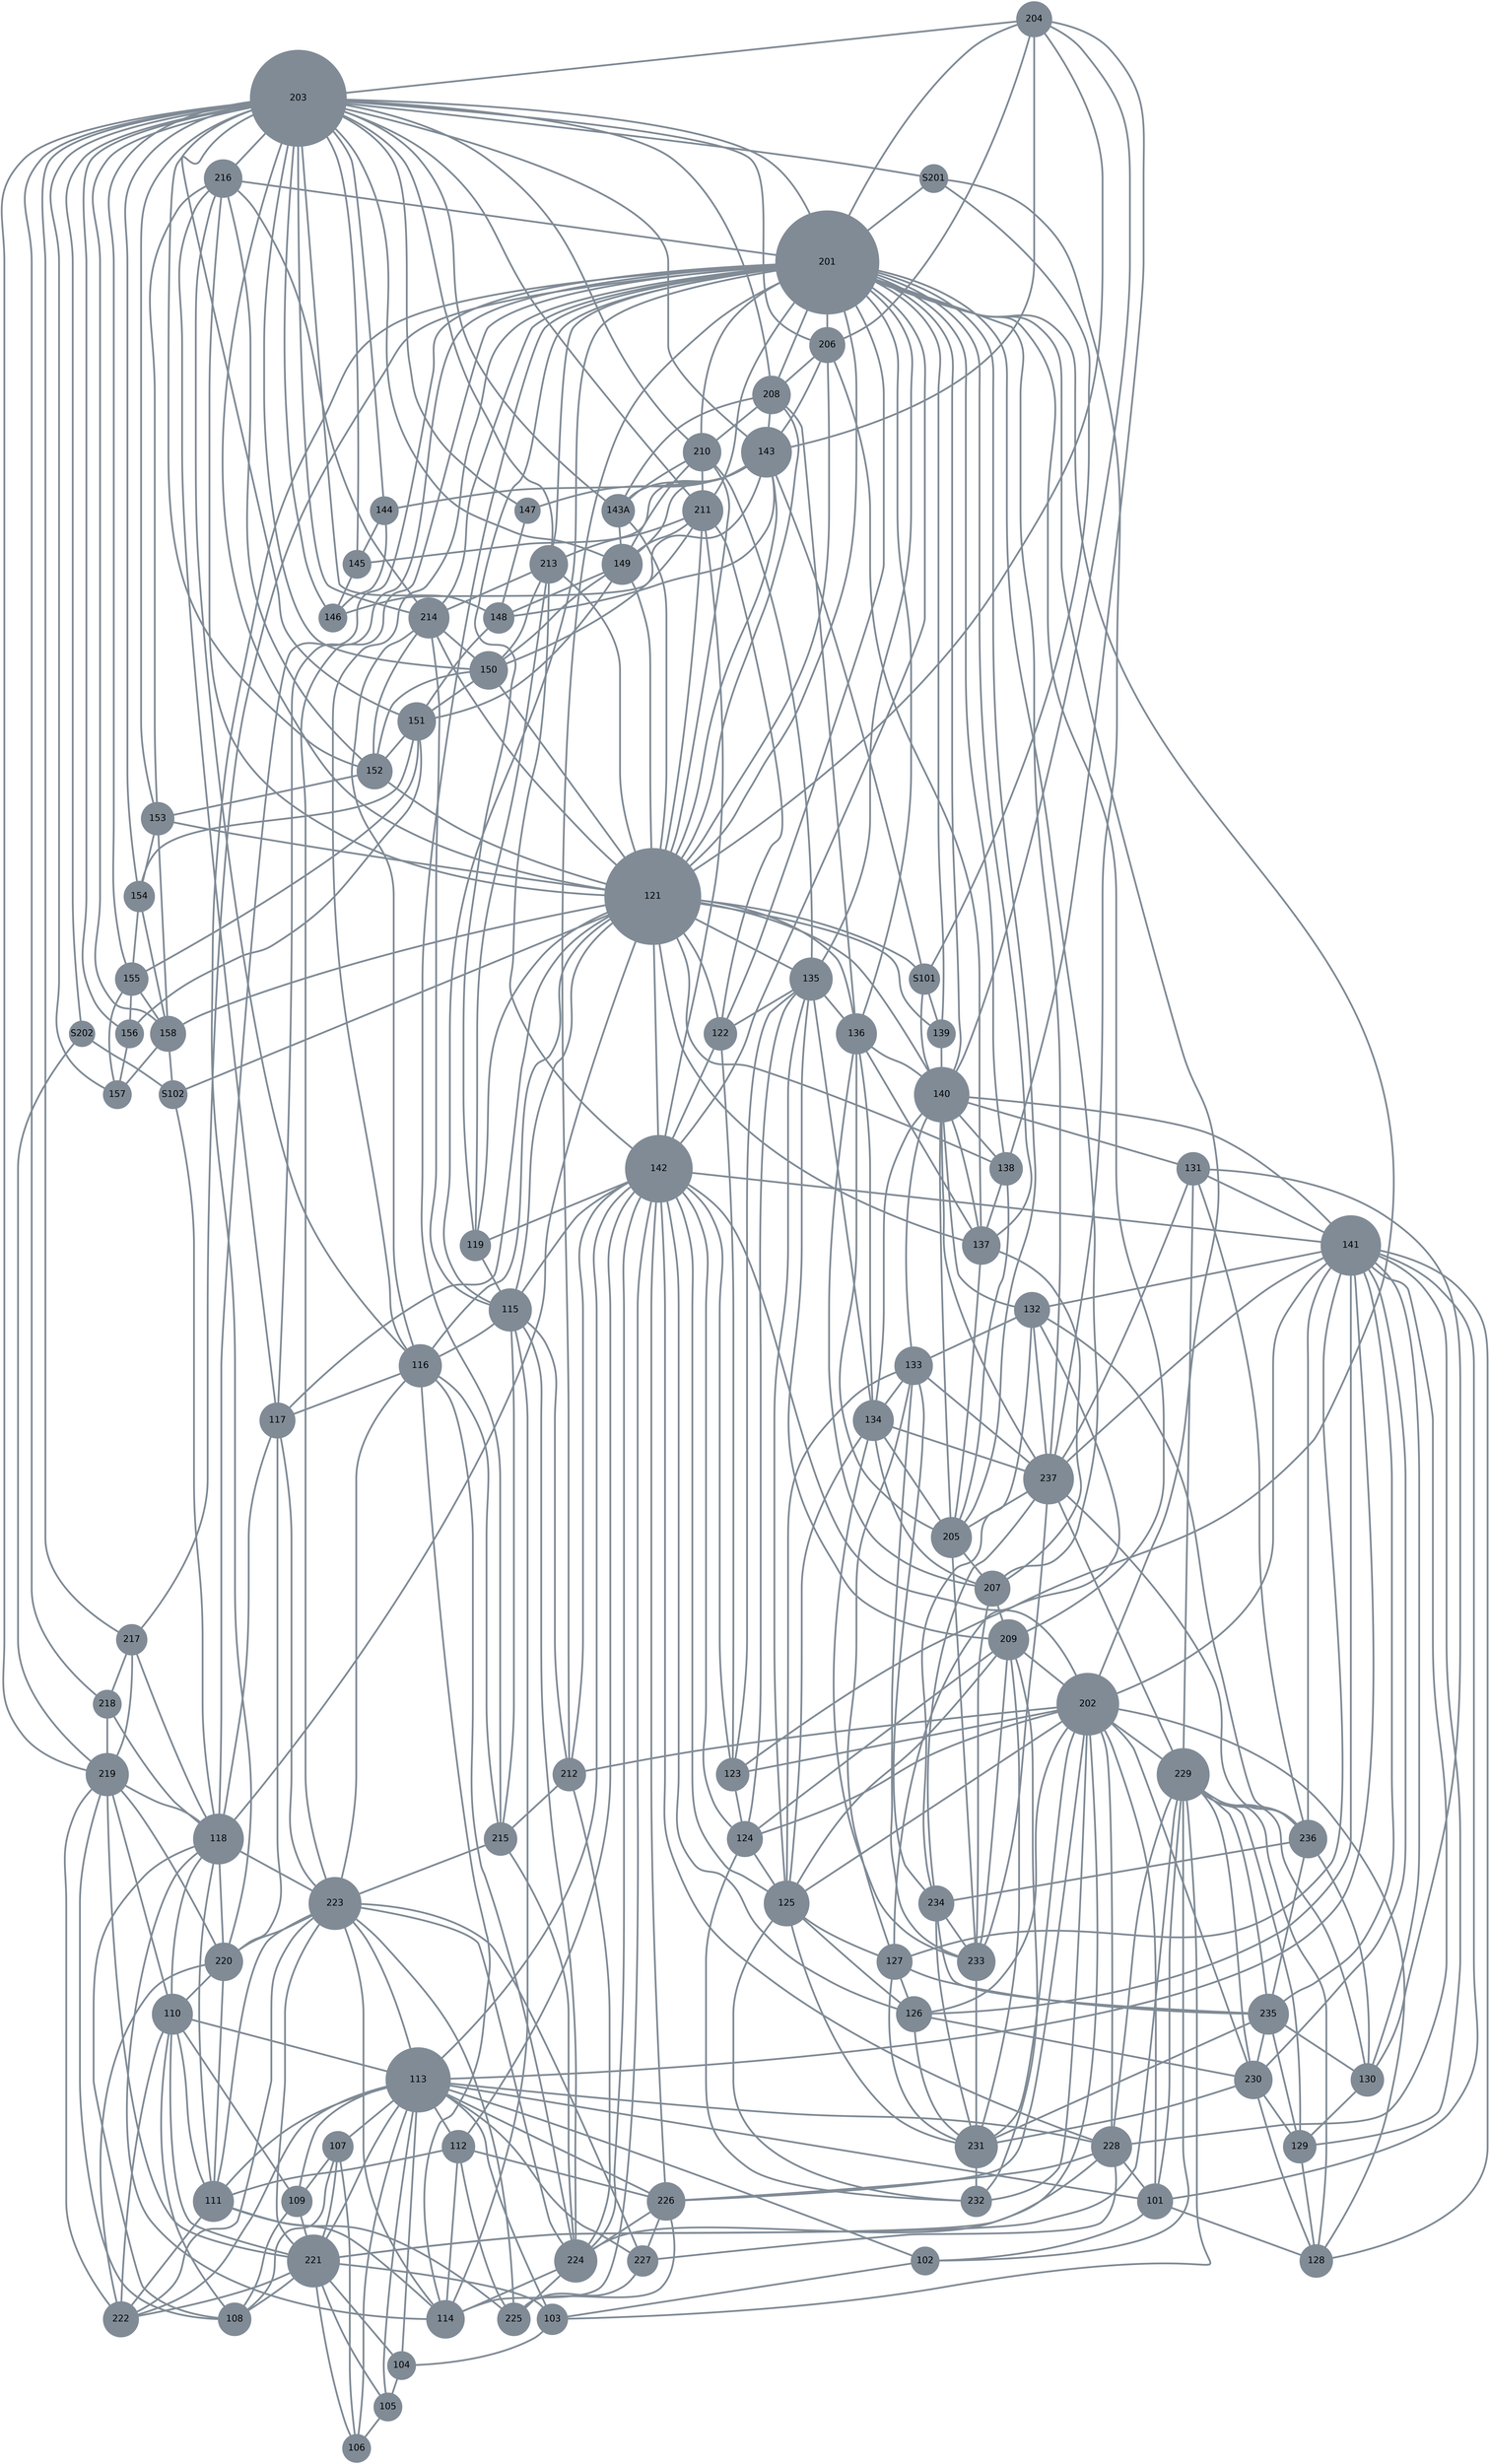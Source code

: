 strict graph  {
node [color="#23a6db66", colorscheme=oranges9, fixedsize=shape, fontname=Helvetica, fontsize=10, margin=0, shape=circle, style=filled, width=0.8];
edge [color="#999999", fontcolor="#999999", fontname=Helvetica, fontsize=10, penwidth=5, weight=3];
204 [color="#808B96", fontsize="25.0", width="1.375"];
203 [color="#808B96", fontsize="25.0", width="3.71875"];
S202 [color="#808B96", fontsize="25.0", width="1.0"];
216 [color="#808B96", fontsize="25.0", width="1.46875"];
S201 [color="#808B96", fontsize="25.0", width="1.09375"];
201 [color="#808B96", fontsize="25.0", width="4.0"];
206 [color="#808B96", fontsize="25.0", width="1.375"];
208 [color="#808B96", fontsize="25.0", width="1.46875"];
210 [color="#808B96", fontsize="25.0", width="1.46875"];
211 [color="#808B96", fontsize="25.0", width="1.5625"];
213 [color="#808B96", fontsize="25.0", width="1.46875"];
214 [color="#808B96", fontsize="25.0", width="1.5625"];
217 [color="#808B96", fontsize="25.0", width="1.1875"];
218 [color="#808B96", fontsize="25.0", width="1.09375"];
219 [color="#808B96", fontsize="25.0", width="1.65625"];
143 [color="#808B96", fontsize="25.0", width="1.9375"];
144 [color="#808B96", fontsize="25.0", width="1.09375"];
145 [color="#808B96", fontsize="25.0", width="1.09375"];
146 [color="#808B96", fontsize="25.0", width="1.09375"];
147 [color="#808B96", fontsize="25.0", width="1.0"];
"143A" [color="#808B96", fontsize="25.0", width="1.28125"];
149 [color="#808B96", fontsize="25.0", width="1.5625"];
148 [color="#808B96", fontsize="25.0", width="1.1875"];
150 [color="#808B96", fontsize="25.0", width="1.46875"];
151 [color="#808B96", fontsize="25.0", width="1.46875"];
152 [color="#808B96", fontsize="25.0", width="1.375"];
153 [color="#808B96", fontsize="25.0", width="1.28125"];
154 [color="#808B96", fontsize="25.0", width="1.1875"];
155 [color="#808B96", fontsize="25.0", width="1.28125"];
156 [color="#808B96", fontsize="25.0", width="1.09375"];
121 [color="#808B96", fontsize="25.0", width="3.71875"];
158 [color="#808B96", fontsize="25.0", width="1.375"];
157 [color="#808B96", fontsize="25.0", width="1.09375"];
135 [color="#808B96", fontsize="25.0", width="1.65625"];
S102 [color="#808B96", fontsize="25.0", width="1.09375"];
S101 [color="#808B96", fontsize="25.0", width="1.1875"];
136 [color="#808B96", fontsize="25.0", width="1.5625"];
139 [color="#808B96", fontsize="25.0", width="1.09375"];
140 [color="#808B96", fontsize="25.0", width="2.125"];
138 [color="#808B96", fontsize="25.0", width="1.28125"];
137 [color="#808B96", fontsize="25.0", width="1.46875"];
122 [color="#808B96", fontsize="25.0", width="1.28125"];
142 [color="#808B96", fontsize="25.0", width="2.59375"];
119 [color="#808B96", fontsize="25.0", width="1.1875"];
115 [color="#808B96", fontsize="25.0", width="1.65625"];
116 [color="#808B96", fontsize="25.0", width="1.65625"];
117 [color="#808B96", fontsize="25.0", width="1.375"];
118 [color="#808B96", fontsize="25.0", width="1.9375"];
131 [color="#808B96", fontsize="25.0", width="1.28125"];
141 [color="#808B96", fontsize="25.0", width="2.3125"];
132 [color="#808B96", fontsize="25.0", width="1.375"];
133 [color="#808B96", fontsize="25.0", width="1.46875"];
134 [color="#808B96", fontsize="25.0", width="1.5625"];
237 [color="#808B96", fontsize="25.0", width="1.9375"];
205 [color="#808B96", fontsize="25.0", width="1.5625"];
207 [color="#808B96", fontsize="25.0", width="1.375"];
209 [color="#808B96", fontsize="25.0", width="1.5625"];
202 [color="#808B96", fontsize="25.0", width="2.40625"];
212 [color="#808B96", fontsize="25.0", width="1.28125"];
215 [color="#808B96", fontsize="25.0", width="1.28125"];
223 [color="#808B96", fontsize="25.0", width="2.03125"];
220 [color="#808B96", fontsize="25.0", width="1.46875"];
123 [color="#808B96", fontsize="25.0", width="1.28125"];
229 [color="#808B96", fontsize="25.0", width="2.03125"];
236 [color="#808B96", fontsize="25.0", width="1.46875"];
234 [color="#808B96", fontsize="25.0", width="1.375"];
233 [color="#808B96", fontsize="25.0", width="1.46875"];
110 [color="#808B96", fontsize="25.0", width="1.5625"];
113 [color="#808B96", fontsize="25.0", width="2.5"];
107 [color="#808B96", fontsize="25.0", width="1.1875"];
112 [color="#808B96", fontsize="25.0", width="1.28125"];
111 [color="#808B96", fontsize="25.0", width="1.5625"];
109 [color="#808B96", fontsize="25.0", width="1.1875"];
228 [color="#808B96", fontsize="25.0", width="1.5625"];
226 [color="#808B96", fontsize="25.0", width="1.46875"];
227 [color="#808B96", fontsize="25.0", width="1.1875"];
221 [color="#808B96", fontsize="25.0", width="2.03125"];
222 [color="#808B96", fontsize="25.0", width="1.375"];
101 [color="#808B96", fontsize="25.0", width="1.375"];
102 [color="#808B96", fontsize="25.0", width="1.09375"];
103 [color="#808B96", fontsize="25.0", width="1.1875"];
104 [color="#808B96", fontsize="25.0", width="1.09375"];
105 [color="#808B96", fontsize="25.0", width="1.09375"];
106 [color="#808B96", fontsize="25.0", width="1.09375"];
108 [color="#808B96", fontsize="25.0", width="1.28125"];
124 [color="#808B96", fontsize="25.0", width="1.375"];
125 [color="#808B96", fontsize="25.0", width="1.75"];
127 [color="#808B96", fontsize="25.0", width="1.375"];
126 [color="#808B96", fontsize="25.0", width="1.375"];
235 [color="#808B96", fontsize="25.0", width="1.5625"];
230 [color="#808B96", fontsize="25.0", width="1.46875"];
130 [color="#808B96", fontsize="25.0", width="1.28125"];
129 [color="#808B96", fontsize="25.0", width="1.28125"];
128 [color="#808B96", fontsize="25.0", width="1.28125"];
224 [color="#808B96", fontsize="25.0", width="1.65625"];
231 [color="#808B96", fontsize="25.0", width="1.65625"];
232 [color="#808B96", fontsize="25.0", width="1.1875"];
114 [color="#808B96", fontsize="25.0", width="1.46875"];
225 [color="#808B96", fontsize="25.0", width="1.28125"];
204 -- 203  [color="#808B96"];
204 -- 121  [color="#808B96"];
204 -- 140  [color="#808B96"];
204 -- 201  [color="#808B96"];
204 -- 143  [color="#808B96"];
204 -- 206  [color="#808B96"];
204 -- 138  [color="#808B96"];
203 -- S202  [color="#808B96"];
203 -- 216  [color="#808B96"];
203 -- S201  [color="#808B96"];
203 -- 201  [color="#808B96"];
203 -- 206  [color="#808B96"];
203 -- 208  [color="#808B96"];
203 -- 210  [color="#808B96"];
203 -- 211  [color="#808B96"];
203 -- 213  [color="#808B96"];
203 -- 214  [color="#808B96"];
203 -- 217  [color="#808B96"];
203 -- 218  [color="#808B96"];
203 -- 219  [color="#808B96"];
203 -- 143  [color="#808B96"];
203 -- 144  [color="#808B96"];
203 -- 145  [color="#808B96"];
203 -- 146  [color="#808B96"];
203 -- 147  [color="#808B96"];
203 -- "143A"  [color="#808B96"];
203 -- 149  [color="#808B96"];
203 -- 148  [color="#808B96"];
203 -- 150  [color="#808B96"];
203 -- 151  [color="#808B96"];
203 -- 152  [color="#808B96"];
203 -- 153  [color="#808B96"];
203 -- 154  [color="#808B96"];
203 -- 155  [color="#808B96"];
203 -- 156  [color="#808B96"];
203 -- 121  [color="#808B96"];
203 -- 158  [color="#808B96"];
203 -- 157  [color="#808B96"];
S202 -- 219  [color="#808B96"];
S202 -- S102  [color="#808B96"];
216 -- 121  [color="#808B96"];
216 -- 201  [color="#808B96"];
216 -- 117  [color="#808B96"];
216 -- 153  [color="#808B96"];
216 -- 214  [color="#808B96"];
216 -- 116  [color="#808B96"];
216 -- 152  [color="#808B96"];
S201 -- 201  [color="#808B96"];
S201 -- 237  [color="#808B96"];
S201 -- S101  [color="#808B96"];
201 -- 121  [color="#808B96"];
201 -- 140  [color="#808B96"];
201 -- 205  [color="#808B96"];
201 -- 217  [color="#808B96"];
201 -- 206  [color="#808B96"];
201 -- 208  [color="#808B96"];
201 -- 210  [color="#808B96"];
201 -- 211  [color="#808B96"];
201 -- 213  [color="#808B96"];
201 -- 214  [color="#808B96"];
201 -- 237  [color="#808B96"];
201 -- 207  [color="#808B96"];
201 -- 209  [color="#808B96"];
201 -- 202  [color="#808B96"];
201 -- 212  [color="#808B96"];
201 -- 215  [color="#808B96"];
201 -- 223  [color="#808B96"];
201 -- 220  [color="#808B96"];
201 -- 139  [color="#808B96"];
201 -- 138  [color="#808B96"];
201 -- 137  [color="#808B96"];
201 -- 136  [color="#808B96"];
201 -- 135  [color="#808B96"];
201 -- 123  [color="#808B96"];
201 -- 122  [color="#808B96"];
201 -- 142  [color="#808B96"];
201 -- 115  [color="#808B96"];
201 -- 119  [color="#808B96"];
201 -- 116  [color="#808B96"];
201 -- 117  [color="#808B96"];
201 -- 118  [color="#808B96"];
206 -- 121  [color="#808B96"];
206 -- 143  [color="#808B96"];
206 -- 137  [color="#808B96"];
206 -- 208  [color="#808B96"];
208 -- 121  [color="#808B96"];
208 -- 143  [color="#808B96"];
208 -- 136  [color="#808B96"];
208 -- 210  [color="#808B96"];
208 -- "143A"  [color="#808B96"];
210 -- 121  [color="#808B96"];
210 -- 135  [color="#808B96"];
210 -- 149  [color="#808B96"];
210 -- 211  [color="#808B96"];
210 -- "143A"  [color="#808B96"];
211 -- 121  [color="#808B96"];
211 -- 142  [color="#808B96"];
211 -- 150  [color="#808B96"];
211 -- 149  [color="#808B96"];
211 -- 122  [color="#808B96"];
211 -- 213  [color="#808B96"];
213 -- 121  [color="#808B96"];
213 -- 142  [color="#808B96"];
213 -- 150  [color="#808B96"];
213 -- 214  [color="#808B96"];
213 -- 119  [color="#808B96"];
214 -- 121  [color="#808B96"];
214 -- 150  [color="#808B96"];
214 -- 115  [color="#808B96"];
214 -- 116  [color="#808B96"];
214 -- 152  [color="#808B96"];
217 -- 118  [color="#808B96"];
217 -- 219  [color="#808B96"];
217 -- 218  [color="#808B96"];
218 -- 118  [color="#808B96"];
218 -- 219  [color="#808B96"];
219 -- 221  [color="#808B96"];
219 -- 118  [color="#808B96"];
219 -- 220  [color="#808B96"];
219 -- 222  [color="#808B96"];
219 -- 110  [color="#808B96"];
219 -- 108  [color="#808B96"];
143 -- 121  [color="#808B96"];
143 -- 147  [color="#808B96"];
143 -- "143A"  [color="#808B96"];
143 -- 149  [color="#808B96"];
143 -- 148  [color="#808B96"];
143 -- 144  [color="#808B96"];
143 -- 145  [color="#808B96"];
143 -- 146  [color="#808B96"];
143 -- S101  [color="#808B96"];
144 -- 146  [color="#808B96"];
144 -- 145  [color="#808B96"];
145 -- 146  [color="#808B96"];
147 -- 148  [color="#808B96"];
"143A" -- 121  [color="#808B96"];
"143A" -- 149  [color="#808B96"];
149 -- 121  [color="#808B96"];
149 -- 151  [color="#808B96"];
149 -- 150  [color="#808B96"];
149 -- 148  [color="#808B96"];
148 -- 151  [color="#808B96"];
150 -- 121  [color="#808B96"];
150 -- 151  [color="#808B96"];
150 -- 152  [color="#808B96"];
151 -- 154  [color="#808B96"];
151 -- 155  [color="#808B96"];
151 -- 156  [color="#808B96"];
151 -- 152  [color="#808B96"];
152 -- 121  [color="#808B96"];
152 -- 153  [color="#808B96"];
153 -- 121  [color="#808B96"];
153 -- 158  [color="#808B96"];
153 -- 154  [color="#808B96"];
154 -- 158  [color="#808B96"];
154 -- 155  [color="#808B96"];
155 -- 158  [color="#808B96"];
155 -- 157  [color="#808B96"];
155 -- 156  [color="#808B96"];
156 -- 157  [color="#808B96"];
121 -- 135  [color="#808B96"];
121 -- S102  [color="#808B96"];
121 -- 158  [color="#808B96"];
121 -- S101  [color="#808B96"];
121 -- 136  [color="#808B96"];
121 -- 139  [color="#808B96"];
121 -- 140  [color="#808B96"];
121 -- 138  [color="#808B96"];
121 -- 137  [color="#808B96"];
121 -- 122  [color="#808B96"];
121 -- 142  [color="#808B96"];
121 -- 119  [color="#808B96"];
121 -- 115  [color="#808B96"];
121 -- 116  [color="#808B96"];
121 -- 117  [color="#808B96"];
121 -- 118  [color="#808B96"];
158 -- 157  [color="#808B96"];
158 -- S102  [color="#808B96"];
135 -- 123  [color="#808B96"];
135 -- 124  [color="#808B96"];
135 -- 122  [color="#808B96"];
135 -- 209  [color="#808B96"];
135 -- 136  [color="#808B96"];
135 -- 134  [color="#808B96"];
135 -- 125  [color="#808B96"];
S102 -- 118  [color="#808B96"];
S101 -- 140  [color="#808B96"];
S101 -- 139  [color="#808B96"];
136 -- 140  [color="#808B96"];
136 -- 205  [color="#808B96"];
136 -- 207  [color="#808B96"];
136 -- 137  [color="#808B96"];
136 -- 134  [color="#808B96"];
139 -- 140  [color="#808B96"];
140 -- 138  [color="#808B96"];
140 -- 131  [color="#808B96"];
140 -- 141  [color="#808B96"];
140 -- 132  [color="#808B96"];
140 -- 133  [color="#808B96"];
140 -- 134  [color="#808B96"];
140 -- 137  [color="#808B96"];
140 -- 237  [color="#808B96"];
140 -- 205  [color="#808B96"];
138 -- 205  [color="#808B96"];
138 -- 137  [color="#808B96"];
137 -- 205  [color="#808B96"];
137 -- 207  [color="#808B96"];
122 -- 142  [color="#808B96"];
122 -- 123  [color="#808B96"];
142 -- 113  [color="#808B96"];
142 -- 141  [color="#808B96"];
142 -- 202  [color="#808B96"];
142 -- 112  [color="#808B96"];
142 -- 114  [color="#808B96"];
142 -- 115  [color="#808B96"];
142 -- 119  [color="#808B96"];
142 -- 228  [color="#808B96"];
142 -- 226  [color="#808B96"];
142 -- 224  [color="#808B96"];
142 -- 212  [color="#808B96"];
142 -- 124  [color="#808B96"];
142 -- 123  [color="#808B96"];
142 -- 126  [color="#808B96"];
142 -- 125  [color="#808B96"];
119 -- 115  [color="#808B96"];
115 -- 114  [color="#808B96"];
115 -- 212  [color="#808B96"];
115 -- 116  [color="#808B96"];
115 -- 224  [color="#808B96"];
115 -- 215  [color="#808B96"];
116 -- 223  [color="#808B96"];
116 -- 114  [color="#808B96"];
116 -- 117  [color="#808B96"];
116 -- 224  [color="#808B96"];
116 -- 215  [color="#808B96"];
117 -- 118  [color="#808B96"];
117 -- 223  [color="#808B96"];
117 -- 220  [color="#808B96"];
118 -- 110  [color="#808B96"];
118 -- 223  [color="#808B96"];
118 -- 220  [color="#808B96"];
118 -- 114  [color="#808B96"];
118 -- 111  [color="#808B96"];
118 -- 108  [color="#808B96"];
131 -- 237  [color="#808B96"];
131 -- 141  [color="#808B96"];
131 -- 229  [color="#808B96"];
131 -- 130  [color="#808B96"];
131 -- 236  [color="#808B96"];
141 -- 237  [color="#808B96"];
141 -- 113  [color="#808B96"];
141 -- 132  [color="#808B96"];
141 -- 127  [color="#808B96"];
141 -- 126  [color="#808B96"];
141 -- 236  [color="#808B96"];
141 -- 235  [color="#808B96"];
141 -- 230  [color="#808B96"];
141 -- 202  [color="#808B96"];
141 -- 228  [color="#808B96"];
141 -- 130  [color="#808B96"];
141 -- 129  [color="#808B96"];
141 -- 128  [color="#808B96"];
141 -- 101  [color="#808B96"];
132 -- 237  [color="#808B96"];
132 -- 127  [color="#808B96"];
132 -- 133  [color="#808B96"];
132 -- 236  [color="#808B96"];
132 -- 234  [color="#808B96"];
133 -- 237  [color="#808B96"];
133 -- 125  [color="#808B96"];
133 -- 127  [color="#808B96"];
133 -- 233  [color="#808B96"];
133 -- 134  [color="#808B96"];
133 -- 234  [color="#808B96"];
134 -- 237  [color="#808B96"];
134 -- 205  [color="#808B96"];
134 -- 125  [color="#808B96"];
134 -- 207  [color="#808B96"];
134 -- 233  [color="#808B96"];
237 -- 205  [color="#808B96"];
237 -- 229  [color="#808B96"];
237 -- 236  [color="#808B96"];
237 -- 234  [color="#808B96"];
237 -- 233  [color="#808B96"];
205 -- 233  [color="#808B96"];
205 -- 207  [color="#808B96"];
207 -- 209  [color="#808B96"];
207 -- 233  [color="#808B96"];
209 -- 202  [color="#808B96"];
209 -- 232  [color="#808B96"];
209 -- 124  [color="#808B96"];
209 -- 233  [color="#808B96"];
209 -- 231  [color="#808B96"];
209 -- 125  [color="#808B96"];
202 -- 228  [color="#808B96"];
202 -- 226  [color="#808B96"];
202 -- 224  [color="#808B96"];
202 -- 212  [color="#808B96"];
202 -- 230  [color="#808B96"];
202 -- 231  [color="#808B96"];
202 -- 232  [color="#808B96"];
202 -- 124  [color="#808B96"];
202 -- 229  [color="#808B96"];
202 -- 123  [color="#808B96"];
202 -- 128  [color="#808B96"];
202 -- 126  [color="#808B96"];
202 -- 125  [color="#808B96"];
202 -- 101  [color="#808B96"];
212 -- 215  [color="#808B96"];
212 -- 224  [color="#808B96"];
215 -- 223  [color="#808B96"];
215 -- 224  [color="#808B96"];
223 -- 113  [color="#808B96"];
223 -- 221  [color="#808B96"];
223 -- 222  [color="#808B96"];
223 -- 220  [color="#808B96"];
223 -- 227  [color="#808B96"];
223 -- 225  [color="#808B96"];
223 -- 224  [color="#808B96"];
223 -- 111  [color="#808B96"];
223 -- 114  [color="#808B96"];
220 -- 110  [color="#808B96"];
220 -- 222  [color="#808B96"];
220 -- 111  [color="#808B96"];
123 -- 124  [color="#808B96"];
229 -- 221  [color="#808B96"];
229 -- 236  [color="#808B96"];
229 -- 235  [color="#808B96"];
229 -- 230  [color="#808B96"];
229 -- 228  [color="#808B96"];
229 -- 130  [color="#808B96"];
229 -- 129  [color="#808B96"];
229 -- 128  [color="#808B96"];
229 -- 101  [color="#808B96"];
229 -- 102  [color="#808B96"];
229 -- 103  [color="#808B96"];
236 -- 234  [color="#808B96"];
236 -- 235  [color="#808B96"];
236 -- 130  [color="#808B96"];
234 -- 231  [color="#808B96"];
234 -- 233  [color="#808B96"];
234 -- 235  [color="#808B96"];
233 -- 231  [color="#808B96"];
110 -- 113  [color="#808B96"];
110 -- 221  [color="#808B96"];
110 -- 109  [color="#808B96"];
110 -- 108  [color="#808B96"];
110 -- 222  [color="#808B96"];
110 -- 111  [color="#808B96"];
113 -- 107  [color="#808B96"];
113 -- 112  [color="#808B96"];
113 -- 111  [color="#808B96"];
113 -- 109  [color="#808B96"];
113 -- 228  [color="#808B96"];
113 -- 226  [color="#808B96"];
113 -- 227  [color="#808B96"];
113 -- 221  [color="#808B96"];
113 -- 222  [color="#808B96"];
113 -- 101  [color="#808B96"];
113 -- 102  [color="#808B96"];
113 -- 103  [color="#808B96"];
113 -- 104  [color="#808B96"];
113 -- 105  [color="#808B96"];
113 -- 106  [color="#808B96"];
107 -- 221  [color="#808B96"];
107 -- 106  [color="#808B96"];
107 -- 108  [color="#808B96"];
107 -- 109  [color="#808B96"];
112 -- 114  [color="#808B96"];
112 -- 226  [color="#808B96"];
112 -- 111  [color="#808B96"];
112 -- 225  [color="#808B96"];
111 -- 114  [color="#808B96"];
111 -- 222  [color="#808B96"];
111 -- 225  [color="#808B96"];
109 -- 221  [color="#808B96"];
109 -- 108  [color="#808B96"];
228 -- 221  [color="#808B96"];
228 -- 226  [color="#808B96"];
228 -- 227  [color="#808B96"];
228 -- 101  [color="#808B96"];
226 -- 227  [color="#808B96"];
226 -- 225  [color="#808B96"];
226 -- 224  [color="#808B96"];
227 -- 225  [color="#808B96"];
221 -- 222  [color="#808B96"];
221 -- 103  [color="#808B96"];
221 -- 104  [color="#808B96"];
221 -- 105  [color="#808B96"];
221 -- 108  [color="#808B96"];
221 -- 106  [color="#808B96"];
101 -- 128  [color="#808B96"];
101 -- 102  [color="#808B96"];
102 -- 103  [color="#808B96"];
103 -- 104  [color="#808B96"];
104 -- 105  [color="#808B96"];
105 -- 106  [color="#808B96"];
124 -- 125  [color="#808B96"];
124 -- 232  [color="#808B96"];
125 -- 231  [color="#808B96"];
125 -- 232  [color="#808B96"];
125 -- 127  [color="#808B96"];
125 -- 126  [color="#808B96"];
127 -- 231  [color="#808B96"];
127 -- 126  [color="#808B96"];
127 -- 235  [color="#808B96"];
126 -- 231  [color="#808B96"];
126 -- 230  [color="#808B96"];
235 -- 231  [color="#808B96"];
235 -- 230  [color="#808B96"];
235 -- 130  [color="#808B96"];
235 -- 129  [color="#808B96"];
230 -- 231  [color="#808B96"];
230 -- 129  [color="#808B96"];
230 -- 128  [color="#808B96"];
130 -- 129  [color="#808B96"];
129 -- 128  [color="#808B96"];
224 -- 114  [color="#808B96"];
224 -- 225  [color="#808B96"];
231 -- 232  [color="#808B96"];
}
